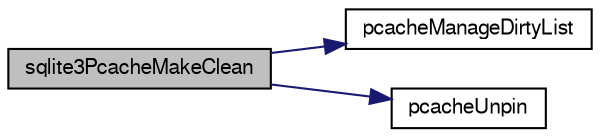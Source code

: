 digraph "sqlite3PcacheMakeClean"
{
  edge [fontname="FreeSans",fontsize="10",labelfontname="FreeSans",labelfontsize="10"];
  node [fontname="FreeSans",fontsize="10",shape=record];
  rankdir="LR";
  Node654889 [label="sqlite3PcacheMakeClean",height=0.2,width=0.4,color="black", fillcolor="grey75", style="filled", fontcolor="black"];
  Node654889 -> Node654890 [color="midnightblue",fontsize="10",style="solid",fontname="FreeSans"];
  Node654890 [label="pcacheManageDirtyList",height=0.2,width=0.4,color="black", fillcolor="white", style="filled",URL="$sqlite3_8c.html#aae9bc2ddff700c30e5f9c80d531d6acc"];
  Node654889 -> Node654891 [color="midnightblue",fontsize="10",style="solid",fontname="FreeSans"];
  Node654891 [label="pcacheUnpin",height=0.2,width=0.4,color="black", fillcolor="white", style="filled",URL="$sqlite3_8c.html#a76530dde0f26366c0614d713daf9859c"];
}
